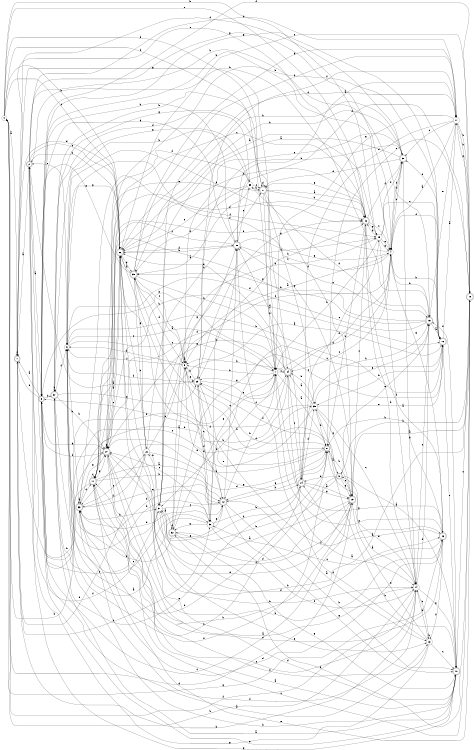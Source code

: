 digraph n32_5 {
__start0 [label="" shape="none"];

rankdir=LR;
size="8,5";

s0 [style="filled", color="black", fillcolor="white" shape="circle", label="0"];
s1 [style="rounded,filled", color="black", fillcolor="white" shape="doublecircle", label="1"];
s2 [style="rounded,filled", color="black", fillcolor="white" shape="doublecircle", label="2"];
s3 [style="rounded,filled", color="black", fillcolor="white" shape="doublecircle", label="3"];
s4 [style="filled", color="black", fillcolor="white" shape="circle", label="4"];
s5 [style="filled", color="black", fillcolor="white" shape="circle", label="5"];
s6 [style="filled", color="black", fillcolor="white" shape="circle", label="6"];
s7 [style="filled", color="black", fillcolor="white" shape="circle", label="7"];
s8 [style="rounded,filled", color="black", fillcolor="white" shape="doublecircle", label="8"];
s9 [style="rounded,filled", color="black", fillcolor="white" shape="doublecircle", label="9"];
s10 [style="rounded,filled", color="black", fillcolor="white" shape="doublecircle", label="10"];
s11 [style="rounded,filled", color="black", fillcolor="white" shape="doublecircle", label="11"];
s12 [style="rounded,filled", color="black", fillcolor="white" shape="doublecircle", label="12"];
s13 [style="filled", color="black", fillcolor="white" shape="circle", label="13"];
s14 [style="filled", color="black", fillcolor="white" shape="circle", label="14"];
s15 [style="rounded,filled", color="black", fillcolor="white" shape="doublecircle", label="15"];
s16 [style="rounded,filled", color="black", fillcolor="white" shape="doublecircle", label="16"];
s17 [style="filled", color="black", fillcolor="white" shape="circle", label="17"];
s18 [style="rounded,filled", color="black", fillcolor="white" shape="doublecircle", label="18"];
s19 [style="rounded,filled", color="black", fillcolor="white" shape="doublecircle", label="19"];
s20 [style="filled", color="black", fillcolor="white" shape="circle", label="20"];
s21 [style="rounded,filled", color="black", fillcolor="white" shape="doublecircle", label="21"];
s22 [style="rounded,filled", color="black", fillcolor="white" shape="doublecircle", label="22"];
s23 [style="rounded,filled", color="black", fillcolor="white" shape="doublecircle", label="23"];
s24 [style="rounded,filled", color="black", fillcolor="white" shape="doublecircle", label="24"];
s25 [style="filled", color="black", fillcolor="white" shape="circle", label="25"];
s26 [style="rounded,filled", color="black", fillcolor="white" shape="doublecircle", label="26"];
s27 [style="rounded,filled", color="black", fillcolor="white" shape="doublecircle", label="27"];
s28 [style="rounded,filled", color="black", fillcolor="white" shape="doublecircle", label="28"];
s29 [style="rounded,filled", color="black", fillcolor="white" shape="doublecircle", label="29"];
s30 [style="rounded,filled", color="black", fillcolor="white" shape="doublecircle", label="30"];
s31 [style="filled", color="black", fillcolor="white" shape="circle", label="31"];
s32 [style="rounded,filled", color="black", fillcolor="white" shape="doublecircle", label="32"];
s33 [style="rounded,filled", color="black", fillcolor="white" shape="doublecircle", label="33"];
s34 [style="rounded,filled", color="black", fillcolor="white" shape="doublecircle", label="34"];
s35 [style="rounded,filled", color="black", fillcolor="white" shape="doublecircle", label="35"];
s36 [style="filled", color="black", fillcolor="white" shape="circle", label="36"];
s37 [style="rounded,filled", color="black", fillcolor="white" shape="doublecircle", label="37"];
s38 [style="filled", color="black", fillcolor="white" shape="circle", label="38"];
s39 [style="filled", color="black", fillcolor="white" shape="circle", label="39"];
s0 -> s1 [label="a"];
s0 -> s26 [label="b"];
s0 -> s26 [label="c"];
s0 -> s7 [label="d"];
s0 -> s22 [label="e"];
s0 -> s7 [label="f"];
s0 -> s23 [label="g"];
s0 -> s25 [label="h"];
s1 -> s2 [label="a"];
s1 -> s7 [label="b"];
s1 -> s36 [label="c"];
s1 -> s30 [label="d"];
s1 -> s22 [label="e"];
s1 -> s1 [label="f"];
s1 -> s34 [label="g"];
s1 -> s14 [label="h"];
s2 -> s3 [label="a"];
s2 -> s4 [label="b"];
s2 -> s39 [label="c"];
s2 -> s17 [label="d"];
s2 -> s26 [label="e"];
s2 -> s31 [label="f"];
s2 -> s15 [label="g"];
s2 -> s26 [label="h"];
s3 -> s1 [label="a"];
s3 -> s4 [label="b"];
s3 -> s19 [label="c"];
s3 -> s37 [label="d"];
s3 -> s1 [label="e"];
s3 -> s27 [label="f"];
s3 -> s27 [label="g"];
s3 -> s28 [label="h"];
s4 -> s5 [label="a"];
s4 -> s15 [label="b"];
s4 -> s34 [label="c"];
s4 -> s6 [label="d"];
s4 -> s11 [label="e"];
s4 -> s30 [label="f"];
s4 -> s23 [label="g"];
s4 -> s16 [label="h"];
s5 -> s5 [label="a"];
s5 -> s6 [label="b"];
s5 -> s25 [label="c"];
s5 -> s12 [label="d"];
s5 -> s29 [label="e"];
s5 -> s6 [label="f"];
s5 -> s24 [label="g"];
s5 -> s35 [label="h"];
s6 -> s7 [label="a"];
s6 -> s33 [label="b"];
s6 -> s7 [label="c"];
s6 -> s22 [label="d"];
s6 -> s2 [label="e"];
s6 -> s29 [label="f"];
s6 -> s26 [label="g"];
s6 -> s16 [label="h"];
s7 -> s8 [label="a"];
s7 -> s5 [label="b"];
s7 -> s34 [label="c"];
s7 -> s4 [label="d"];
s7 -> s3 [label="e"];
s7 -> s31 [label="f"];
s7 -> s29 [label="g"];
s7 -> s12 [label="h"];
s8 -> s9 [label="a"];
s8 -> s12 [label="b"];
s8 -> s33 [label="c"];
s8 -> s5 [label="d"];
s8 -> s26 [label="e"];
s8 -> s29 [label="f"];
s8 -> s12 [label="g"];
s8 -> s27 [label="h"];
s9 -> s10 [label="a"];
s9 -> s32 [label="b"];
s9 -> s19 [label="c"];
s9 -> s24 [label="d"];
s9 -> s15 [label="e"];
s9 -> s6 [label="f"];
s9 -> s19 [label="g"];
s9 -> s35 [label="h"];
s10 -> s11 [label="a"];
s10 -> s39 [label="b"];
s10 -> s18 [label="c"];
s10 -> s26 [label="d"];
s10 -> s3 [label="e"];
s10 -> s15 [label="f"];
s10 -> s2 [label="g"];
s10 -> s6 [label="h"];
s11 -> s12 [label="a"];
s11 -> s3 [label="b"];
s11 -> s11 [label="c"];
s11 -> s22 [label="d"];
s11 -> s18 [label="e"];
s11 -> s16 [label="f"];
s11 -> s27 [label="g"];
s11 -> s12 [label="h"];
s12 -> s13 [label="a"];
s12 -> s10 [label="b"];
s12 -> s28 [label="c"];
s12 -> s6 [label="d"];
s12 -> s31 [label="e"];
s12 -> s29 [label="f"];
s12 -> s10 [label="g"];
s12 -> s6 [label="h"];
s13 -> s3 [label="a"];
s13 -> s14 [label="b"];
s13 -> s10 [label="c"];
s13 -> s28 [label="d"];
s13 -> s19 [label="e"];
s13 -> s23 [label="f"];
s13 -> s2 [label="g"];
s13 -> s13 [label="h"];
s14 -> s8 [label="a"];
s14 -> s0 [label="b"];
s14 -> s11 [label="c"];
s14 -> s15 [label="d"];
s14 -> s9 [label="e"];
s14 -> s33 [label="f"];
s14 -> s10 [label="g"];
s14 -> s13 [label="h"];
s15 -> s16 [label="a"];
s15 -> s35 [label="b"];
s15 -> s14 [label="c"];
s15 -> s38 [label="d"];
s15 -> s39 [label="e"];
s15 -> s6 [label="f"];
s15 -> s11 [label="g"];
s15 -> s2 [label="h"];
s16 -> s17 [label="a"];
s16 -> s27 [label="b"];
s16 -> s36 [label="c"];
s16 -> s30 [label="d"];
s16 -> s10 [label="e"];
s16 -> s4 [label="f"];
s16 -> s3 [label="g"];
s16 -> s39 [label="h"];
s17 -> s4 [label="a"];
s17 -> s18 [label="b"];
s17 -> s30 [label="c"];
s17 -> s24 [label="d"];
s17 -> s15 [label="e"];
s17 -> s29 [label="f"];
s17 -> s7 [label="g"];
s17 -> s18 [label="h"];
s18 -> s19 [label="a"];
s18 -> s32 [label="b"];
s18 -> s11 [label="c"];
s18 -> s28 [label="d"];
s18 -> s8 [label="e"];
s18 -> s3 [label="f"];
s18 -> s17 [label="g"];
s18 -> s9 [label="h"];
s19 -> s20 [label="a"];
s19 -> s8 [label="b"];
s19 -> s22 [label="c"];
s19 -> s0 [label="d"];
s19 -> s27 [label="e"];
s19 -> s31 [label="f"];
s19 -> s28 [label="g"];
s19 -> s11 [label="h"];
s20 -> s16 [label="a"];
s20 -> s21 [label="b"];
s20 -> s26 [label="c"];
s20 -> s8 [label="d"];
s20 -> s1 [label="e"];
s20 -> s33 [label="f"];
s20 -> s35 [label="g"];
s20 -> s31 [label="h"];
s21 -> s22 [label="a"];
s21 -> s37 [label="b"];
s21 -> s39 [label="c"];
s21 -> s21 [label="d"];
s21 -> s11 [label="e"];
s21 -> s19 [label="f"];
s21 -> s7 [label="g"];
s21 -> s22 [label="h"];
s22 -> s23 [label="a"];
s22 -> s8 [label="b"];
s22 -> s4 [label="c"];
s22 -> s26 [label="d"];
s22 -> s21 [label="e"];
s22 -> s30 [label="f"];
s22 -> s25 [label="g"];
s22 -> s14 [label="h"];
s23 -> s24 [label="a"];
s23 -> s27 [label="b"];
s23 -> s36 [label="c"];
s23 -> s33 [label="d"];
s23 -> s7 [label="e"];
s23 -> s0 [label="f"];
s23 -> s7 [label="g"];
s23 -> s8 [label="h"];
s24 -> s19 [label="a"];
s24 -> s6 [label="b"];
s24 -> s25 [label="c"];
s24 -> s39 [label="d"];
s24 -> s37 [label="e"];
s24 -> s28 [label="f"];
s24 -> s19 [label="g"];
s24 -> s15 [label="h"];
s25 -> s26 [label="a"];
s25 -> s7 [label="b"];
s25 -> s16 [label="c"];
s25 -> s30 [label="d"];
s25 -> s4 [label="e"];
s25 -> s14 [label="f"];
s25 -> s4 [label="g"];
s25 -> s22 [label="h"];
s26 -> s27 [label="a"];
s26 -> s8 [label="b"];
s26 -> s18 [label="c"];
s26 -> s23 [label="d"];
s26 -> s1 [label="e"];
s26 -> s28 [label="f"];
s26 -> s35 [label="g"];
s26 -> s14 [label="h"];
s27 -> s14 [label="a"];
s27 -> s18 [label="b"];
s27 -> s22 [label="c"];
s27 -> s14 [label="d"];
s27 -> s26 [label="e"];
s27 -> s13 [label="f"];
s27 -> s27 [label="g"];
s27 -> s0 [label="h"];
s28 -> s17 [label="a"];
s28 -> s29 [label="b"];
s28 -> s15 [label="c"];
s28 -> s3 [label="d"];
s28 -> s38 [label="e"];
s28 -> s27 [label="f"];
s28 -> s4 [label="g"];
s28 -> s26 [label="h"];
s29 -> s2 [label="a"];
s29 -> s30 [label="b"];
s29 -> s36 [label="c"];
s29 -> s36 [label="d"];
s29 -> s34 [label="e"];
s29 -> s23 [label="f"];
s29 -> s22 [label="g"];
s29 -> s5 [label="h"];
s30 -> s31 [label="a"];
s30 -> s35 [label="b"];
s30 -> s4 [label="c"];
s30 -> s21 [label="d"];
s30 -> s5 [label="e"];
s30 -> s4 [label="f"];
s30 -> s14 [label="g"];
s30 -> s26 [label="h"];
s31 -> s32 [label="a"];
s31 -> s3 [label="b"];
s31 -> s12 [label="c"];
s31 -> s17 [label="d"];
s31 -> s13 [label="e"];
s31 -> s4 [label="f"];
s31 -> s28 [label="g"];
s31 -> s8 [label="h"];
s32 -> s5 [label="a"];
s32 -> s33 [label="b"];
s32 -> s16 [label="c"];
s32 -> s19 [label="d"];
s32 -> s7 [label="e"];
s32 -> s32 [label="f"];
s32 -> s10 [label="g"];
s32 -> s25 [label="h"];
s33 -> s33 [label="a"];
s33 -> s34 [label="b"];
s33 -> s20 [label="c"];
s33 -> s11 [label="d"];
s33 -> s12 [label="e"];
s33 -> s25 [label="f"];
s33 -> s27 [label="g"];
s33 -> s31 [label="h"];
s34 -> s14 [label="a"];
s34 -> s3 [label="b"];
s34 -> s24 [label="c"];
s34 -> s27 [label="d"];
s34 -> s26 [label="e"];
s34 -> s4 [label="f"];
s34 -> s27 [label="g"];
s34 -> s5 [label="h"];
s35 -> s26 [label="a"];
s35 -> s20 [label="b"];
s35 -> s5 [label="c"];
s35 -> s5 [label="d"];
s35 -> s3 [label="e"];
s35 -> s17 [label="f"];
s35 -> s17 [label="g"];
s35 -> s7 [label="h"];
s36 -> s37 [label="a"];
s36 -> s24 [label="b"];
s36 -> s27 [label="c"];
s36 -> s33 [label="d"];
s36 -> s12 [label="e"];
s36 -> s14 [label="f"];
s36 -> s32 [label="g"];
s36 -> s22 [label="h"];
s37 -> s10 [label="a"];
s37 -> s37 [label="b"];
s37 -> s36 [label="c"];
s37 -> s38 [label="d"];
s37 -> s29 [label="e"];
s37 -> s6 [label="f"];
s37 -> s21 [label="g"];
s37 -> s27 [label="h"];
s38 -> s35 [label="a"];
s38 -> s6 [label="b"];
s38 -> s21 [label="c"];
s38 -> s35 [label="d"];
s38 -> s26 [label="e"];
s38 -> s11 [label="f"];
s38 -> s37 [label="g"];
s38 -> s21 [label="h"];
s39 -> s34 [label="a"];
s39 -> s34 [label="b"];
s39 -> s14 [label="c"];
s39 -> s33 [label="d"];
s39 -> s16 [label="e"];
s39 -> s29 [label="f"];
s39 -> s19 [label="g"];
s39 -> s8 [label="h"];

}